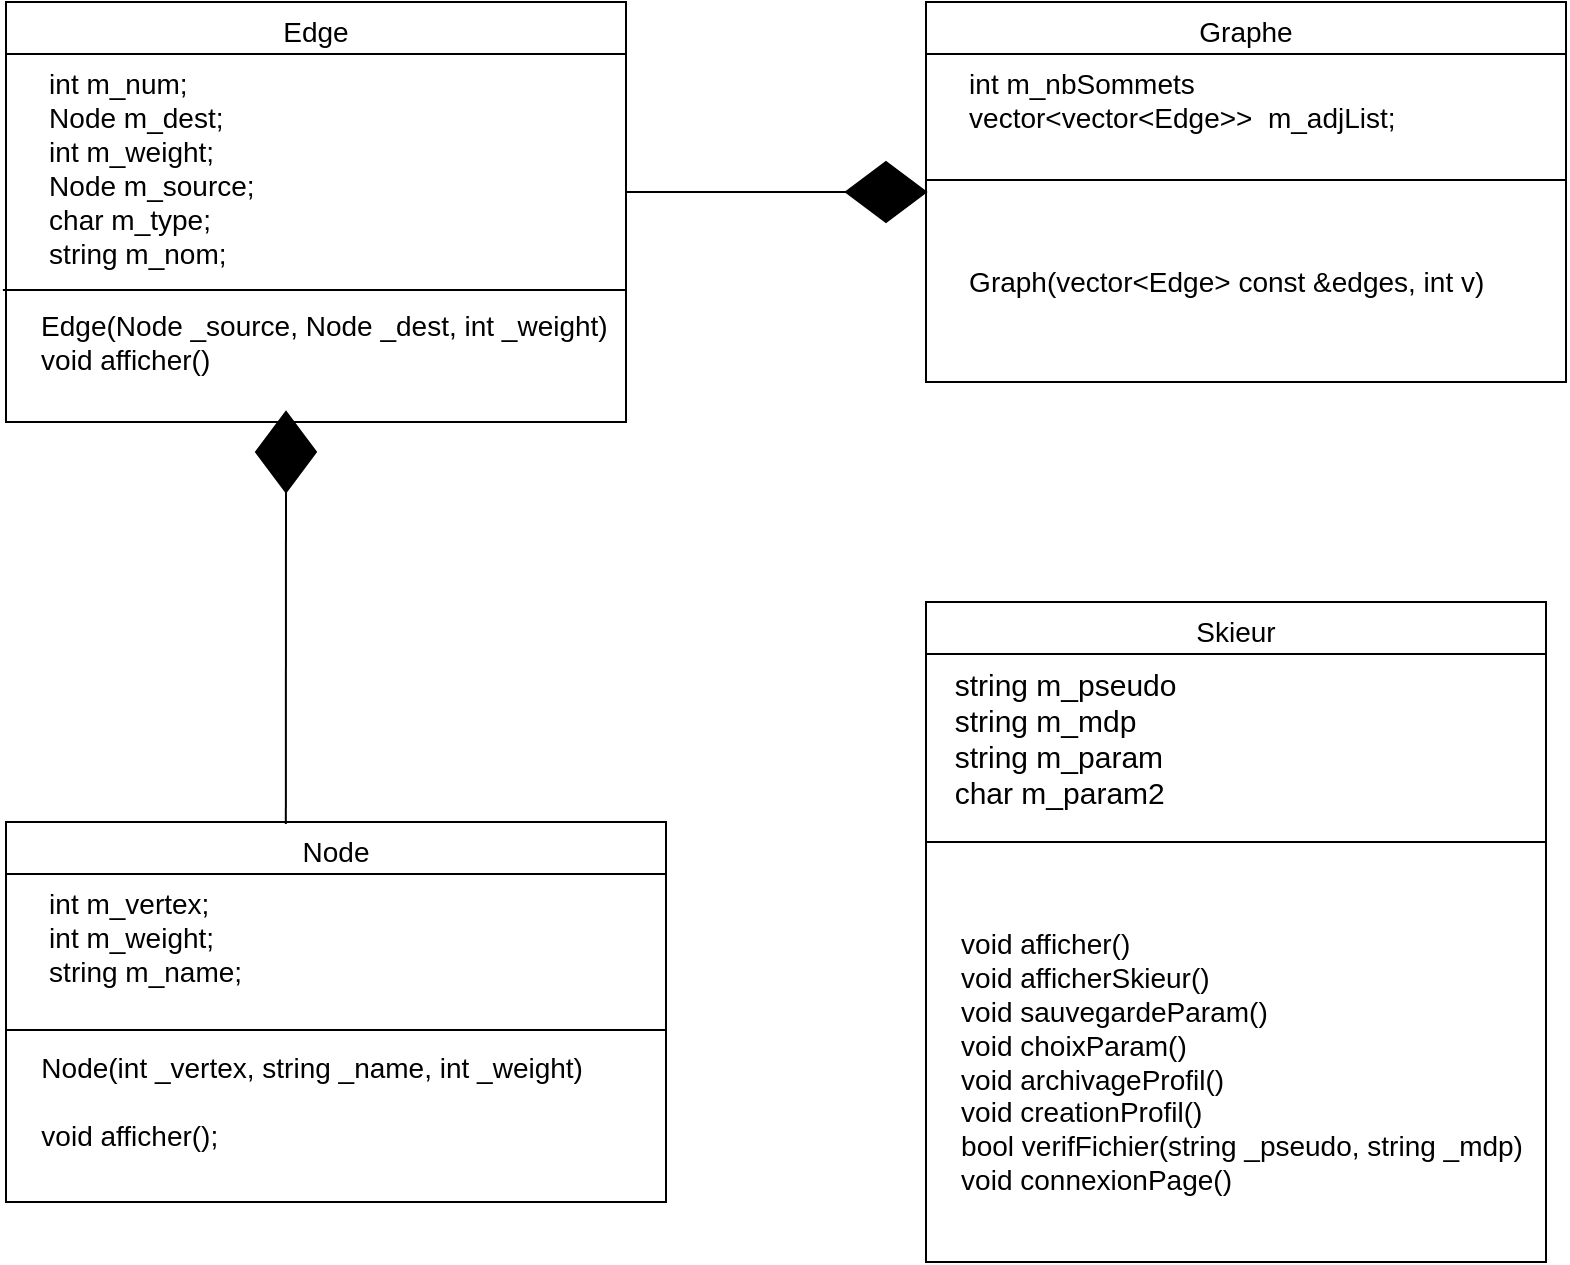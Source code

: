 <mxfile version="14.5.10" type="github">
  <diagram id="C5RBs43oDa-KdzZeNtuy" name="Page-1">
    <mxGraphModel dx="1422" dy="766" grid="1" gridSize="10" guides="1" tooltips="1" connect="1" arrows="1" fold="1" page="1" pageScale="1" pageWidth="827" pageHeight="1169" math="0" shadow="0">
      <root>
        <mxCell id="WIyWlLk6GJQsqaUBKTNV-0" />
        <mxCell id="WIyWlLk6GJQsqaUBKTNV-1" parent="WIyWlLk6GJQsqaUBKTNV-0" />
        <mxCell id="zkfFHV4jXpPFQw0GAbJ--0" value="Edge" style="swimlane;fontStyle=0;align=center;verticalAlign=top;childLayout=stackLayout;horizontal=1;startSize=26;horizontalStack=0;resizeParent=1;resizeLast=0;collapsible=1;marginBottom=0;rounded=0;shadow=0;strokeWidth=1;textDirection=ltr;fontSize=14;" parent="WIyWlLk6GJQsqaUBKTNV-1" vertex="1">
          <mxGeometry x="20" y="100" width="310" height="210" as="geometry">
            <mxRectangle x="230" y="140" width="160" height="26" as="alternateBounds" />
          </mxGeometry>
        </mxCell>
        <mxCell id="zkfFHV4jXpPFQw0GAbJ--1" value="    int m_num;&#xa;    Node m_dest;&#xa;    int m_weight;&#xa;    Node m_source;&#xa;    char m_type;&#xa;    string m_nom;&#xa;" style="text;align=left;verticalAlign=top;spacingLeft=4;spacingRight=4;overflow=hidden;rotatable=0;points=[[0,0.5],[1,0.5]];portConstraint=eastwest;fontSize=14;" parent="zkfFHV4jXpPFQw0GAbJ--0" vertex="1">
          <mxGeometry y="26" width="310" height="114" as="geometry" />
        </mxCell>
        <mxCell id="1BHn1P_PsgReHxKtO8wV-5" value="" style="endArrow=none;html=1;fontSize=14;exitX=-0.005;exitY=1.035;exitDx=0;exitDy=0;exitPerimeter=0;entryX=1;entryY=1.035;entryDx=0;entryDy=0;entryPerimeter=0;" edge="1" parent="zkfFHV4jXpPFQw0GAbJ--0" source="zkfFHV4jXpPFQw0GAbJ--1" target="zkfFHV4jXpPFQw0GAbJ--1">
          <mxGeometry width="50" height="50" relative="1" as="geometry">
            <mxPoint x="140" y="220" as="sourcePoint" />
            <mxPoint x="190" y="170" as="targetPoint" />
          </mxGeometry>
        </mxCell>
        <mxCell id="1BHn1P_PsgReHxKtO8wV-11" value="&amp;nbsp; &amp;nbsp; Edge(Node _source, Node _dest, int _weight) &lt;br&gt;&amp;nbsp; &amp;nbsp; void afficher()" style="text;html=1;strokeColor=none;fillColor=none;align=left;verticalAlign=middle;whiteSpace=wrap;rounded=0;fontSize=14;" vertex="1" parent="zkfFHV4jXpPFQw0GAbJ--0">
          <mxGeometry y="140" width="310" height="60" as="geometry" />
        </mxCell>
        <mxCell id="zkfFHV4jXpPFQw0GAbJ--6" value="Node" style="swimlane;fontStyle=0;align=center;verticalAlign=top;childLayout=stackLayout;horizontal=1;startSize=26;horizontalStack=0;resizeParent=1;resizeLast=0;collapsible=1;marginBottom=0;rounded=0;shadow=0;strokeWidth=1;fontSize=14;" parent="WIyWlLk6GJQsqaUBKTNV-1" vertex="1">
          <mxGeometry x="20" y="510" width="330" height="190" as="geometry">
            <mxRectangle x="130" y="380" width="160" height="26" as="alternateBounds" />
          </mxGeometry>
        </mxCell>
        <mxCell id="zkfFHV4jXpPFQw0GAbJ--7" value="    int m_vertex;&#xa;    int m_weight;&#xa;    string m_name;" style="text;align=left;verticalAlign=top;spacingLeft=4;spacingRight=4;overflow=hidden;rotatable=0;points=[[0,0.5],[1,0.5]];portConstraint=eastwest;fontSize=14;" parent="zkfFHV4jXpPFQw0GAbJ--6" vertex="1">
          <mxGeometry y="26" width="330" height="74" as="geometry" />
        </mxCell>
        <mxCell id="zkfFHV4jXpPFQw0GAbJ--9" value="" style="line;html=1;strokeWidth=1;align=left;verticalAlign=middle;spacingTop=-1;spacingLeft=3;spacingRight=3;rotatable=0;labelPosition=right;points=[];portConstraint=eastwest;" parent="zkfFHV4jXpPFQw0GAbJ--6" vertex="1">
          <mxGeometry y="100" width="330" height="8" as="geometry" />
        </mxCell>
        <mxCell id="zkfFHV4jXpPFQw0GAbJ--10" value="   Node(int _vertex, string _name, int _weight)&#xa;   &#xa;   void afficher();" style="text;align=left;verticalAlign=top;spacingLeft=4;spacingRight=4;overflow=hidden;rotatable=0;points=[[0,0.5],[1,0.5]];portConstraint=eastwest;fontStyle=0;fontSize=14;" parent="zkfFHV4jXpPFQw0GAbJ--6" vertex="1">
          <mxGeometry y="108" width="330" height="72" as="geometry" />
        </mxCell>
        <mxCell id="zkfFHV4jXpPFQw0GAbJ--13" value="Skieur" style="swimlane;fontStyle=0;align=center;verticalAlign=top;childLayout=stackLayout;horizontal=1;startSize=26;horizontalStack=0;resizeParent=1;resizeLast=0;collapsible=1;marginBottom=0;rounded=0;shadow=0;strokeWidth=1;fontSize=14;" parent="WIyWlLk6GJQsqaUBKTNV-1" vertex="1">
          <mxGeometry x="480" y="400" width="310" height="330" as="geometry">
            <mxRectangle x="340" y="380" width="170" height="26" as="alternateBounds" />
          </mxGeometry>
        </mxCell>
        <mxCell id="zkfFHV4jXpPFQw0GAbJ--14" value="  string m_pseudo&#xa;  string m_mdp&#xa;  string m_param&#xa;  char m_param2 " style="text;align=left;verticalAlign=top;spacingLeft=4;spacingRight=4;overflow=hidden;rotatable=0;points=[[0,0.5],[1,0.5]];portConstraint=eastwest;fontSize=15;" parent="zkfFHV4jXpPFQw0GAbJ--13" vertex="1">
          <mxGeometry y="26" width="310" height="84" as="geometry" />
        </mxCell>
        <mxCell id="zkfFHV4jXpPFQw0GAbJ--15" value="" style="line;html=1;strokeWidth=1;align=left;verticalAlign=middle;spacingTop=-1;spacingLeft=3;spacingRight=3;rotatable=0;labelPosition=right;points=[];portConstraint=eastwest;" parent="zkfFHV4jXpPFQw0GAbJ--13" vertex="1">
          <mxGeometry y="110" width="310" height="20" as="geometry" />
        </mxCell>
        <mxCell id="1BHn1P_PsgReHxKtO8wV-1" value="&amp;nbsp; &amp;nbsp; void afficher()&lt;br&gt;&amp;nbsp; &amp;nbsp; void afficherSkieur()&lt;br&gt;&amp;nbsp; &amp;nbsp; void sauvegardeParam()&lt;br&gt;&amp;nbsp; &amp;nbsp; void choixParam()&lt;br&gt;&amp;nbsp; &amp;nbsp; void archivageProfil()&lt;br&gt;&amp;nbsp; &amp;nbsp; void creationProfil()&lt;br&gt;&amp;nbsp; &amp;nbsp; bool verifFichier(string _pseudo, string _mdp)&amp;nbsp;&lt;br&gt;&amp;nbsp; &amp;nbsp; void connexionPage()" style="text;html=1;strokeColor=none;fillColor=none;align=left;verticalAlign=middle;whiteSpace=wrap;rounded=0;fontSize=14;" vertex="1" parent="zkfFHV4jXpPFQw0GAbJ--13">
          <mxGeometry y="130" width="310" height="200" as="geometry" />
        </mxCell>
        <mxCell id="zkfFHV4jXpPFQw0GAbJ--17" value="Graphe" style="swimlane;fontStyle=0;align=center;verticalAlign=top;childLayout=stackLayout;horizontal=1;startSize=26;horizontalStack=0;resizeParent=1;resizeLast=0;collapsible=1;marginBottom=0;rounded=0;shadow=0;strokeWidth=1;fontSize=14;" parent="WIyWlLk6GJQsqaUBKTNV-1" vertex="1">
          <mxGeometry x="480" y="100" width="320" height="190" as="geometry">
            <mxRectangle x="550" y="140" width="160" height="26" as="alternateBounds" />
          </mxGeometry>
        </mxCell>
        <mxCell id="zkfFHV4jXpPFQw0GAbJ--18" value="    int m_nbSommets&#xa;    vector&lt;vector&lt;Edge&gt;&gt;  m_adjList;" style="text;align=left;verticalAlign=top;spacingLeft=4;spacingRight=4;overflow=hidden;rotatable=0;points=[[0,0.5],[1,0.5]];portConstraint=eastwest;fontSize=14;" parent="zkfFHV4jXpPFQw0GAbJ--17" vertex="1">
          <mxGeometry y="26" width="320" height="44" as="geometry" />
        </mxCell>
        <mxCell id="zkfFHV4jXpPFQw0GAbJ--23" value="" style="line;html=1;strokeWidth=1;align=left;verticalAlign=middle;spacingTop=-1;spacingLeft=3;spacingRight=3;rotatable=0;labelPosition=right;points=[];portConstraint=eastwest;" parent="zkfFHV4jXpPFQw0GAbJ--17" vertex="1">
          <mxGeometry y="70" width="320" height="38" as="geometry" />
        </mxCell>
        <mxCell id="zkfFHV4jXpPFQw0GAbJ--24" value="   &#xa;    Graph(vector&lt;Edge&gt; const &amp;edges, int v)" style="text;align=left;verticalAlign=top;spacingLeft=4;spacingRight=4;overflow=hidden;rotatable=0;points=[[0,0.5],[1,0.5]];portConstraint=eastwest;fontSize=14;" parent="zkfFHV4jXpPFQw0GAbJ--17" vertex="1">
          <mxGeometry y="108" width="320" height="82" as="geometry" />
        </mxCell>
        <mxCell id="1BHn1P_PsgReHxKtO8wV-12" value="" style="rhombus;whiteSpace=wrap;html=1;fontSize=14;align=left;labelBackgroundColor=#ffffff;fillColor=#000000;" vertex="1" parent="WIyWlLk6GJQsqaUBKTNV-1">
          <mxGeometry x="440" y="180" width="40" height="30" as="geometry" />
        </mxCell>
        <mxCell id="1BHn1P_PsgReHxKtO8wV-14" value="" style="rhombus;whiteSpace=wrap;html=1;fontSize=14;align=left;labelBackgroundColor=#ffffff;fillColor=#000000;rotation=90;" vertex="1" parent="WIyWlLk6GJQsqaUBKTNV-1">
          <mxGeometry x="140" y="310" width="40" height="30" as="geometry" />
        </mxCell>
        <mxCell id="1BHn1P_PsgReHxKtO8wV-19" value="" style="endArrow=none;html=1;fontSize=14;fontColor=#000000;exitX=0.424;exitY=0.005;exitDx=0;exitDy=0;exitPerimeter=0;" edge="1" parent="WIyWlLk6GJQsqaUBKTNV-1" source="zkfFHV4jXpPFQw0GAbJ--6">
          <mxGeometry width="50" height="50" relative="1" as="geometry">
            <mxPoint x="110" y="390" as="sourcePoint" />
            <mxPoint x="160" y="340" as="targetPoint" />
          </mxGeometry>
        </mxCell>
        <mxCell id="1BHn1P_PsgReHxKtO8wV-20" value="" style="endArrow=none;html=1;fontSize=14;fontColor=#000000;entryX=0;entryY=0.5;entryDx=0;entryDy=0;" edge="1" parent="WIyWlLk6GJQsqaUBKTNV-1" target="1BHn1P_PsgReHxKtO8wV-12">
          <mxGeometry width="50" height="50" relative="1" as="geometry">
            <mxPoint x="330" y="195" as="sourcePoint" />
            <mxPoint x="450" y="180" as="targetPoint" />
          </mxGeometry>
        </mxCell>
      </root>
    </mxGraphModel>
  </diagram>
</mxfile>
